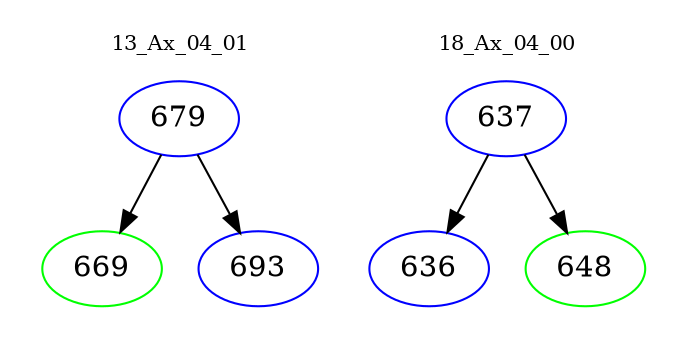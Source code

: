digraph{
subgraph cluster_0 {
color = white
label = "13_Ax_04_01";
fontsize=10;
T0_679 [label="679", color="blue"]
T0_679 -> T0_669 [color="black"]
T0_669 [label="669", color="green"]
T0_679 -> T0_693 [color="black"]
T0_693 [label="693", color="blue"]
}
subgraph cluster_1 {
color = white
label = "18_Ax_04_00";
fontsize=10;
T1_637 [label="637", color="blue"]
T1_637 -> T1_636 [color="black"]
T1_636 [label="636", color="blue"]
T1_637 -> T1_648 [color="black"]
T1_648 [label="648", color="green"]
}
}
